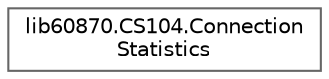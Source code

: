 digraph "Graphical Class Hierarchy"
{
 // LATEX_PDF_SIZE
  bgcolor="transparent";
  edge [fontname=Helvetica,fontsize=10,labelfontname=Helvetica,labelfontsize=10];
  node [fontname=Helvetica,fontsize=10,shape=box,height=0.2,width=0.4];
  rankdir="LR";
  Node0 [id="Node000000",label="lib60870.CS104.Connection\lStatistics",height=0.2,width=0.4,color="grey40", fillcolor="white", style="filled",URL="$classlib60870_1_1_c_s104_1_1_connection_statistics.html",tooltip="Provides some Connection statistics."];
}
